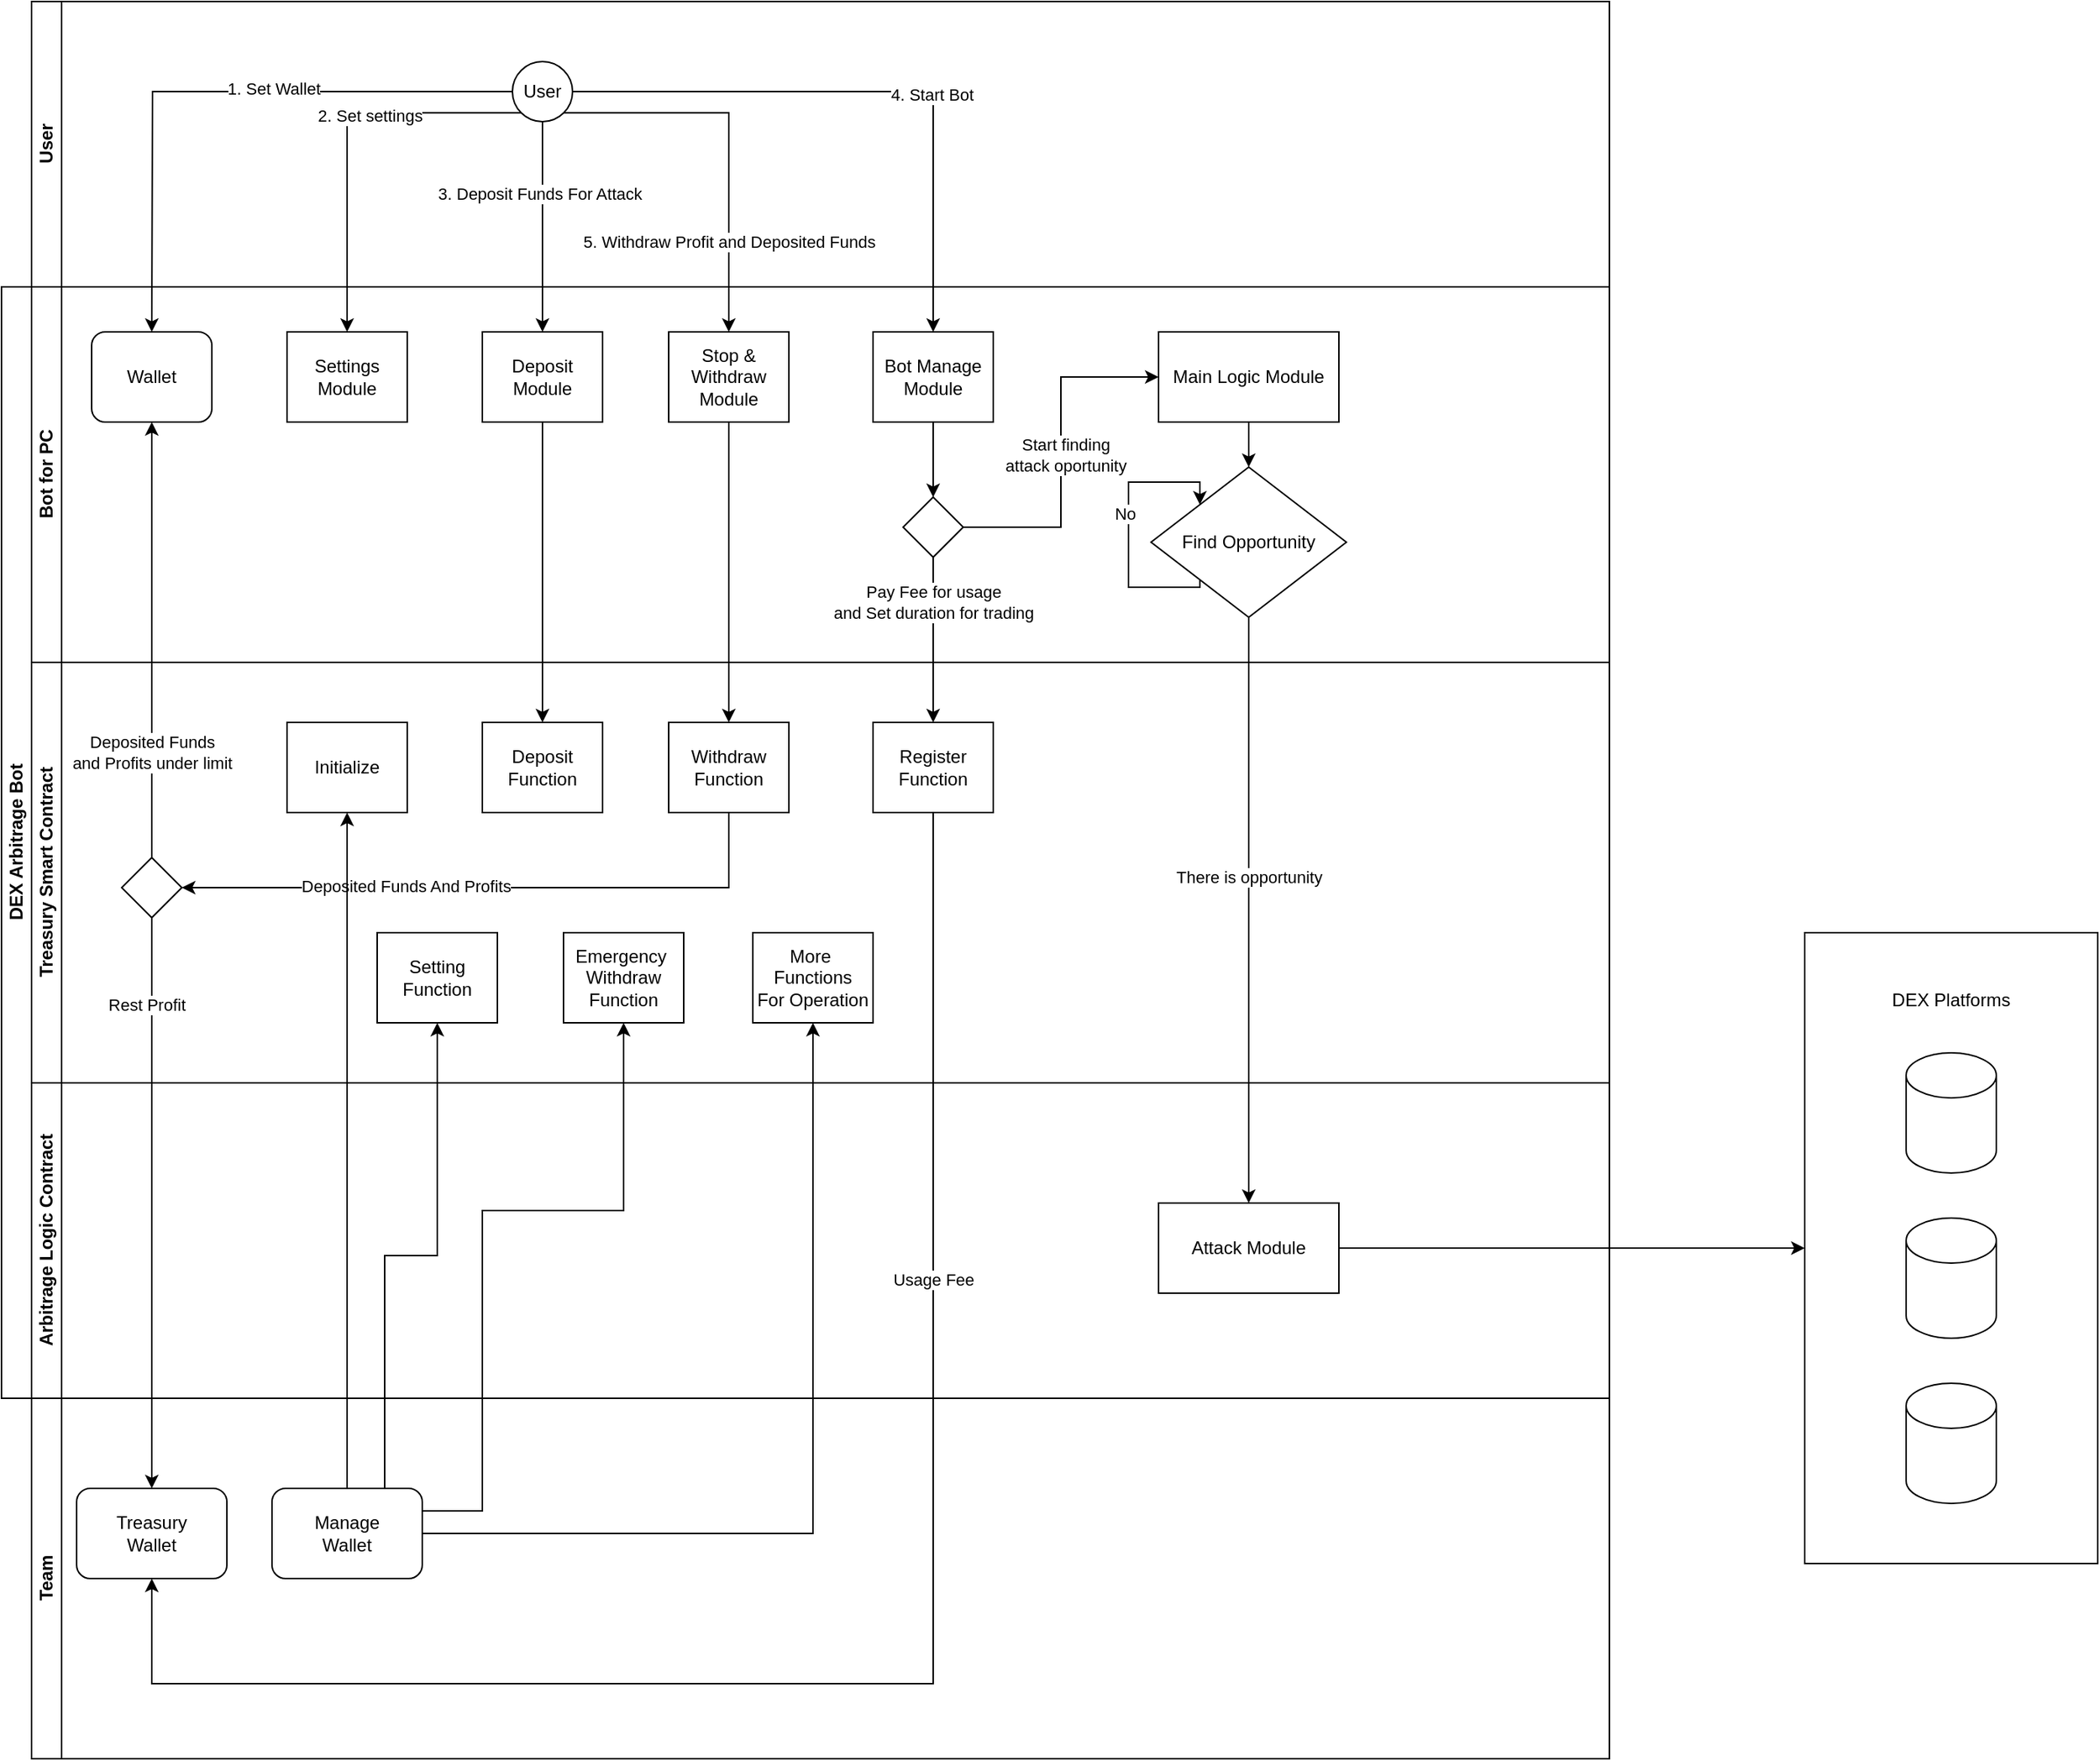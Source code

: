 <mxfile version="21.8.0" type="github">
  <diagram id="prtHgNgQTEPvFCAcTncT" name="Page-1">
    <mxGraphModel dx="1576" dy="2660" grid="1" gridSize="10" guides="1" tooltips="1" connect="1" arrows="1" fold="1" page="1" pageScale="1" pageWidth="827" pageHeight="1169" math="0" shadow="0">
      <root>
        <mxCell id="0" />
        <mxCell id="1" parent="0" />
        <mxCell id="dNxyNK7c78bLwvsdeMH5-19" value="DEX Arbitrage Bot" style="swimlane;html=1;childLayout=stackLayout;resizeParent=1;resizeParentMax=0;horizontal=0;startSize=20;horizontalStack=0;" parent="1" vertex="1">
          <mxGeometry x="70" y="70" width="1070" height="740" as="geometry" />
        </mxCell>
        <mxCell id="mO-mU0wgJN1b0pkcPdMh-35" style="edgeStyle=orthogonalEdgeStyle;rounded=0;orthogonalLoop=1;jettySize=auto;html=1;exitX=0.5;exitY=1;exitDx=0;exitDy=0;entryX=0.5;entryY=0;entryDx=0;entryDy=0;" edge="1" parent="dNxyNK7c78bLwvsdeMH5-19" source="mO-mU0wgJN1b0pkcPdMh-11" target="dNxyNK7c78bLwvsdeMH5-26">
          <mxGeometry relative="1" as="geometry" />
        </mxCell>
        <mxCell id="mO-mU0wgJN1b0pkcPdMh-36" style="edgeStyle=orthogonalEdgeStyle;rounded=0;orthogonalLoop=1;jettySize=auto;html=1;exitX=0.5;exitY=1;exitDx=0;exitDy=0;" edge="1" parent="dNxyNK7c78bLwvsdeMH5-19" source="mO-mU0wgJN1b0pkcPdMh-16" target="mO-mU0wgJN1b0pkcPdMh-28">
          <mxGeometry relative="1" as="geometry" />
        </mxCell>
        <mxCell id="mO-mU0wgJN1b0pkcPdMh-37" style="edgeStyle=orthogonalEdgeStyle;rounded=0;orthogonalLoop=1;jettySize=auto;html=1;exitX=0.5;exitY=1;exitDx=0;exitDy=0;entryX=0.5;entryY=0;entryDx=0;entryDy=0;" edge="1" parent="dNxyNK7c78bLwvsdeMH5-19" source="mO-mU0wgJN1b0pkcPdMh-68" target="mO-mU0wgJN1b0pkcPdMh-30">
          <mxGeometry relative="1" as="geometry" />
        </mxCell>
        <mxCell id="mO-mU0wgJN1b0pkcPdMh-66" value="Pay Fee for usage &lt;br&gt;and Set duration for trading" style="edgeLabel;html=1;align=center;verticalAlign=middle;resizable=0;points=[];" vertex="1" connectable="0" parent="mO-mU0wgJN1b0pkcPdMh-37">
          <mxGeometry x="0.11" y="1" relative="1" as="geometry">
            <mxPoint x="-1" y="-31" as="offset" />
          </mxGeometry>
        </mxCell>
        <mxCell id="dNxyNK7c78bLwvsdeMH5-20" value="Bot for PC" style="swimlane;html=1;startSize=20;horizontal=0;" parent="dNxyNK7c78bLwvsdeMH5-19" vertex="1">
          <mxGeometry x="20" width="1050" height="250" as="geometry" />
        </mxCell>
        <mxCell id="dNxyNK7c78bLwvsdeMH5-24" value="Settings&lt;br&gt;Module" style="rounded=0;whiteSpace=wrap;html=1;fontFamily=Helvetica;fontSize=12;fontColor=#000000;align=center;" parent="dNxyNK7c78bLwvsdeMH5-20" vertex="1">
          <mxGeometry x="170" y="30" width="80" height="60" as="geometry" />
        </mxCell>
        <mxCell id="mO-mU0wgJN1b0pkcPdMh-69" style="edgeStyle=orthogonalEdgeStyle;rounded=0;orthogonalLoop=1;jettySize=auto;html=1;exitX=0.5;exitY=1;exitDx=0;exitDy=0;entryX=0.5;entryY=0;entryDx=0;entryDy=0;" edge="1" parent="dNxyNK7c78bLwvsdeMH5-20" source="dNxyNK7c78bLwvsdeMH5-30" target="mO-mU0wgJN1b0pkcPdMh-68">
          <mxGeometry relative="1" as="geometry" />
        </mxCell>
        <mxCell id="dNxyNK7c78bLwvsdeMH5-30" value="Bot Manage&lt;br&gt;Module" style="rounded=0;whiteSpace=wrap;html=1;fontFamily=Helvetica;fontSize=12;fontColor=#000000;align=center;" parent="dNxyNK7c78bLwvsdeMH5-20" vertex="1">
          <mxGeometry x="560" y="30" width="80" height="60" as="geometry" />
        </mxCell>
        <mxCell id="mO-mU0wgJN1b0pkcPdMh-11" value="Deposit&lt;br&gt;Module" style="rounded=0;whiteSpace=wrap;html=1;fontFamily=Helvetica;fontSize=12;fontColor=#000000;align=center;" vertex="1" parent="dNxyNK7c78bLwvsdeMH5-20">
          <mxGeometry x="300" y="30" width="80" height="60" as="geometry" />
        </mxCell>
        <mxCell id="mO-mU0wgJN1b0pkcPdMh-16" value="Stop &amp;amp; Withdraw&lt;br&gt;Module" style="rounded=0;whiteSpace=wrap;html=1;fontFamily=Helvetica;fontSize=12;fontColor=#000000;align=center;" vertex="1" parent="dNxyNK7c78bLwvsdeMH5-20">
          <mxGeometry x="424" y="30" width="80" height="60" as="geometry" />
        </mxCell>
        <mxCell id="mO-mU0wgJN1b0pkcPdMh-56" value="Wallet" style="rounded=1;whiteSpace=wrap;html=1;" vertex="1" parent="dNxyNK7c78bLwvsdeMH5-20">
          <mxGeometry x="40" y="30" width="80" height="60" as="geometry" />
        </mxCell>
        <mxCell id="mO-mU0wgJN1b0pkcPdMh-80" style="edgeStyle=orthogonalEdgeStyle;rounded=0;orthogonalLoop=1;jettySize=auto;html=1;exitX=0.5;exitY=1;exitDx=0;exitDy=0;entryX=0.5;entryY=0;entryDx=0;entryDy=0;" edge="1" parent="dNxyNK7c78bLwvsdeMH5-20" source="mO-mU0wgJN1b0pkcPdMh-67" target="mO-mU0wgJN1b0pkcPdMh-79">
          <mxGeometry relative="1" as="geometry" />
        </mxCell>
        <mxCell id="mO-mU0wgJN1b0pkcPdMh-67" value="Main Logic Module" style="rounded=0;whiteSpace=wrap;html=1;" vertex="1" parent="dNxyNK7c78bLwvsdeMH5-20">
          <mxGeometry x="750" y="30" width="120" height="60" as="geometry" />
        </mxCell>
        <mxCell id="mO-mU0wgJN1b0pkcPdMh-70" style="edgeStyle=orthogonalEdgeStyle;rounded=0;orthogonalLoop=1;jettySize=auto;html=1;exitX=1;exitY=0.5;exitDx=0;exitDy=0;entryX=0;entryY=0.5;entryDx=0;entryDy=0;" edge="1" parent="dNxyNK7c78bLwvsdeMH5-20" source="mO-mU0wgJN1b0pkcPdMh-68" target="mO-mU0wgJN1b0pkcPdMh-67">
          <mxGeometry relative="1" as="geometry" />
        </mxCell>
        <mxCell id="mO-mU0wgJN1b0pkcPdMh-71" value="Start finding &lt;br&gt;attack oportunity" style="edgeLabel;html=1;align=center;verticalAlign=middle;resizable=0;points=[];" vertex="1" connectable="0" parent="mO-mU0wgJN1b0pkcPdMh-70">
          <mxGeometry x="-0.011" y="-3" relative="1" as="geometry">
            <mxPoint as="offset" />
          </mxGeometry>
        </mxCell>
        <mxCell id="mO-mU0wgJN1b0pkcPdMh-68" value="" style="rhombus;whiteSpace=wrap;html=1;fontFamily=Helvetica;fontSize=12;fontColor=#000000;align=center;" vertex="1" parent="dNxyNK7c78bLwvsdeMH5-20">
          <mxGeometry x="580" y="140" width="40" height="40" as="geometry" />
        </mxCell>
        <mxCell id="mO-mU0wgJN1b0pkcPdMh-79" value="Find Opportunity" style="rhombus;whiteSpace=wrap;html=1;fontFamily=Helvetica;fontSize=12;fontColor=#000000;align=center;" vertex="1" parent="dNxyNK7c78bLwvsdeMH5-20">
          <mxGeometry x="745" y="120" width="130" height="100" as="geometry" />
        </mxCell>
        <mxCell id="mO-mU0wgJN1b0pkcPdMh-81" style="edgeStyle=orthogonalEdgeStyle;rounded=0;orthogonalLoop=1;jettySize=auto;html=1;exitX=0;exitY=1;exitDx=0;exitDy=0;entryX=0;entryY=0;entryDx=0;entryDy=0;" edge="1" parent="dNxyNK7c78bLwvsdeMH5-20" source="mO-mU0wgJN1b0pkcPdMh-79" target="mO-mU0wgJN1b0pkcPdMh-79">
          <mxGeometry relative="1" as="geometry">
            <Array as="points">
              <mxPoint x="778" y="200" />
              <mxPoint x="730" y="200" />
              <mxPoint x="730" y="130" />
              <mxPoint x="778" y="130" />
            </Array>
          </mxGeometry>
        </mxCell>
        <mxCell id="mO-mU0wgJN1b0pkcPdMh-91" value="No&amp;nbsp;" style="edgeLabel;html=1;align=center;verticalAlign=middle;resizable=0;points=[];" vertex="1" connectable="0" parent="mO-mU0wgJN1b0pkcPdMh-81">
          <mxGeometry x="0.1" y="1" relative="1" as="geometry">
            <mxPoint as="offset" />
          </mxGeometry>
        </mxCell>
        <mxCell id="dNxyNK7c78bLwvsdeMH5-21" value="Treasury Smart Contract" style="swimlane;html=1;startSize=20;horizontal=0;" parent="dNxyNK7c78bLwvsdeMH5-19" vertex="1">
          <mxGeometry x="20" y="250" width="1050" height="280" as="geometry" />
        </mxCell>
        <mxCell id="dNxyNK7c78bLwvsdeMH5-26" value="Deposit&lt;br&gt;Function" style="rounded=0;whiteSpace=wrap;html=1;fontFamily=Helvetica;fontSize=12;fontColor=#000000;align=center;" parent="dNxyNK7c78bLwvsdeMH5-21" vertex="1">
          <mxGeometry x="300" y="40" width="80" height="60" as="geometry" />
        </mxCell>
        <mxCell id="mO-mU0wgJN1b0pkcPdMh-58" style="edgeStyle=orthogonalEdgeStyle;rounded=0;orthogonalLoop=1;jettySize=auto;html=1;entryX=1;entryY=0.5;entryDx=0;entryDy=0;" edge="1" parent="dNxyNK7c78bLwvsdeMH5-21" source="mO-mU0wgJN1b0pkcPdMh-28" target="dNxyNK7c78bLwvsdeMH5-36">
          <mxGeometry relative="1" as="geometry">
            <Array as="points">
              <mxPoint x="464" y="150" />
            </Array>
          </mxGeometry>
        </mxCell>
        <mxCell id="mO-mU0wgJN1b0pkcPdMh-62" value="Deposited Funds And Profits" style="edgeLabel;html=1;align=center;verticalAlign=middle;resizable=0;points=[];" vertex="1" connectable="0" parent="mO-mU0wgJN1b0pkcPdMh-58">
          <mxGeometry x="0.279" y="-1" relative="1" as="geometry">
            <mxPoint as="offset" />
          </mxGeometry>
        </mxCell>
        <mxCell id="mO-mU0wgJN1b0pkcPdMh-28" value="Withdraw&lt;br&gt;Function" style="rounded=0;whiteSpace=wrap;html=1;fontFamily=Helvetica;fontSize=12;fontColor=#000000;align=center;" vertex="1" parent="dNxyNK7c78bLwvsdeMH5-21">
          <mxGeometry x="424" y="40" width="80" height="60" as="geometry" />
        </mxCell>
        <mxCell id="mO-mU0wgJN1b0pkcPdMh-30" value="Register&lt;br&gt;Function" style="rounded=0;whiteSpace=wrap;html=1;fontFamily=Helvetica;fontSize=12;fontColor=#000000;align=center;" vertex="1" parent="dNxyNK7c78bLwvsdeMH5-21">
          <mxGeometry x="560" y="40" width="80" height="60" as="geometry" />
        </mxCell>
        <mxCell id="dNxyNK7c78bLwvsdeMH5-36" value="" style="rhombus;whiteSpace=wrap;html=1;fontFamily=Helvetica;fontSize=12;fontColor=#000000;align=center;" parent="dNxyNK7c78bLwvsdeMH5-21" vertex="1">
          <mxGeometry x="60" y="130" width="40" height="40" as="geometry" />
        </mxCell>
        <mxCell id="mO-mU0wgJN1b0pkcPdMh-93" value="Initialize" style="rounded=0;whiteSpace=wrap;html=1;fontFamily=Helvetica;fontSize=12;fontColor=#000000;align=center;" vertex="1" parent="dNxyNK7c78bLwvsdeMH5-21">
          <mxGeometry x="170" y="40" width="80" height="60" as="geometry" />
        </mxCell>
        <mxCell id="mO-mU0wgJN1b0pkcPdMh-94" value="Setting&lt;br&gt;Function" style="rounded=0;whiteSpace=wrap;html=1;fontFamily=Helvetica;fontSize=12;fontColor=#000000;align=center;" vertex="1" parent="dNxyNK7c78bLwvsdeMH5-21">
          <mxGeometry x="230" y="180" width="80" height="60" as="geometry" />
        </mxCell>
        <mxCell id="mO-mU0wgJN1b0pkcPdMh-95" value="Emergency&amp;nbsp;&lt;br&gt;Withdraw&lt;br&gt;Function" style="rounded=0;whiteSpace=wrap;html=1;fontFamily=Helvetica;fontSize=12;fontColor=#000000;align=center;" vertex="1" parent="dNxyNK7c78bLwvsdeMH5-21">
          <mxGeometry x="354" y="180" width="80" height="60" as="geometry" />
        </mxCell>
        <mxCell id="mO-mU0wgJN1b0pkcPdMh-96" value="More&amp;nbsp; Functions&lt;br&gt;For Operation" style="rounded=0;whiteSpace=wrap;html=1;fontFamily=Helvetica;fontSize=12;fontColor=#000000;align=center;" vertex="1" parent="dNxyNK7c78bLwvsdeMH5-21">
          <mxGeometry x="480" y="180" width="80" height="60" as="geometry" />
        </mxCell>
        <mxCell id="dNxyNK7c78bLwvsdeMH5-22" value="Arbitrage Logic Contract" style="swimlane;html=1;startSize=20;horizontal=0;" parent="dNxyNK7c78bLwvsdeMH5-19" vertex="1">
          <mxGeometry x="20" y="530" width="1050" height="210" as="geometry" />
        </mxCell>
        <mxCell id="mO-mU0wgJN1b0pkcPdMh-82" value="Attack Module" style="rounded=0;whiteSpace=wrap;html=1;" vertex="1" parent="dNxyNK7c78bLwvsdeMH5-22">
          <mxGeometry x="750" y="80" width="120" height="60" as="geometry" />
        </mxCell>
        <mxCell id="mO-mU0wgJN1b0pkcPdMh-60" style="edgeStyle=orthogonalEdgeStyle;rounded=0;orthogonalLoop=1;jettySize=auto;html=1;entryX=0.5;entryY=1;entryDx=0;entryDy=0;exitX=0.5;exitY=0;exitDx=0;exitDy=0;" edge="1" parent="dNxyNK7c78bLwvsdeMH5-19" source="dNxyNK7c78bLwvsdeMH5-36" target="mO-mU0wgJN1b0pkcPdMh-56">
          <mxGeometry relative="1" as="geometry">
            <mxPoint x="120" y="300" as="sourcePoint" />
            <mxPoint x="100.5" y="110" as="targetPoint" />
          </mxGeometry>
        </mxCell>
        <mxCell id="mO-mU0wgJN1b0pkcPdMh-64" value="Deposited Funds &lt;br&gt;and Profits under limit" style="edgeLabel;html=1;align=center;verticalAlign=middle;resizable=0;points=[];" vertex="1" connectable="0" parent="mO-mU0wgJN1b0pkcPdMh-60">
          <mxGeometry x="-0.184" y="2" relative="1" as="geometry">
            <mxPoint x="2" y="48" as="offset" />
          </mxGeometry>
        </mxCell>
        <mxCell id="mO-mU0wgJN1b0pkcPdMh-83" style="edgeStyle=orthogonalEdgeStyle;rounded=0;orthogonalLoop=1;jettySize=auto;html=1;exitX=0.5;exitY=1;exitDx=0;exitDy=0;" edge="1" parent="dNxyNK7c78bLwvsdeMH5-19" source="mO-mU0wgJN1b0pkcPdMh-79" target="mO-mU0wgJN1b0pkcPdMh-82">
          <mxGeometry relative="1" as="geometry" />
        </mxCell>
        <mxCell id="mO-mU0wgJN1b0pkcPdMh-92" value="There is opportunity" style="edgeLabel;html=1;align=center;verticalAlign=middle;resizable=0;points=[];" vertex="1" connectable="0" parent="mO-mU0wgJN1b0pkcPdMh-83">
          <mxGeometry x="-0.115" relative="1" as="geometry">
            <mxPoint as="offset" />
          </mxGeometry>
        </mxCell>
        <mxCell id="mO-mU0wgJN1b0pkcPdMh-3" value="User" style="swimlane;html=1;startSize=20;horizontal=0;" vertex="1" parent="1">
          <mxGeometry x="90" y="-120" width="1050" height="190" as="geometry" />
        </mxCell>
        <mxCell id="mO-mU0wgJN1b0pkcPdMh-5" value="User" style="ellipse;whiteSpace=wrap;html=1;" vertex="1" parent="mO-mU0wgJN1b0pkcPdMh-3">
          <mxGeometry x="320" y="40" width="40" height="40" as="geometry" />
        </mxCell>
        <mxCell id="mO-mU0wgJN1b0pkcPdMh-19" style="edgeStyle=orthogonalEdgeStyle;rounded=0;orthogonalLoop=1;jettySize=auto;html=1;exitX=0;exitY=1;exitDx=0;exitDy=0;entryX=0.5;entryY=0;entryDx=0;entryDy=0;" edge="1" parent="1" source="mO-mU0wgJN1b0pkcPdMh-5" target="dNxyNK7c78bLwvsdeMH5-24">
          <mxGeometry relative="1" as="geometry" />
        </mxCell>
        <mxCell id="mO-mU0wgJN1b0pkcPdMh-46" value="2. Set settings" style="edgeLabel;html=1;align=center;verticalAlign=middle;resizable=0;points=[];" vertex="1" connectable="0" parent="mO-mU0wgJN1b0pkcPdMh-19">
          <mxGeometry x="-0.229" y="2" relative="1" as="geometry">
            <mxPoint as="offset" />
          </mxGeometry>
        </mxCell>
        <mxCell id="mO-mU0wgJN1b0pkcPdMh-21" style="edgeStyle=orthogonalEdgeStyle;rounded=0;orthogonalLoop=1;jettySize=auto;html=1;exitX=0.5;exitY=1;exitDx=0;exitDy=0;entryX=0.5;entryY=0;entryDx=0;entryDy=0;" edge="1" parent="1" source="mO-mU0wgJN1b0pkcPdMh-5" target="mO-mU0wgJN1b0pkcPdMh-11">
          <mxGeometry relative="1" as="geometry">
            <Array as="points">
              <mxPoint x="430" y="60" />
              <mxPoint x="430" y="60" />
            </Array>
          </mxGeometry>
        </mxCell>
        <mxCell id="mO-mU0wgJN1b0pkcPdMh-47" value="3. Deposit Funds For Attack" style="edgeLabel;html=1;align=center;verticalAlign=middle;resizable=0;points=[];" vertex="1" connectable="0" parent="mO-mU0wgJN1b0pkcPdMh-21">
          <mxGeometry x="-0.315" y="-2" relative="1" as="geometry">
            <mxPoint as="offset" />
          </mxGeometry>
        </mxCell>
        <mxCell id="mO-mU0wgJN1b0pkcPdMh-25" style="edgeStyle=orthogonalEdgeStyle;rounded=0;orthogonalLoop=1;jettySize=auto;html=1;exitX=1;exitY=1;exitDx=0;exitDy=0;entryX=0.5;entryY=0;entryDx=0;entryDy=0;" edge="1" parent="1" source="mO-mU0wgJN1b0pkcPdMh-5" target="mO-mU0wgJN1b0pkcPdMh-16">
          <mxGeometry relative="1" as="geometry">
            <Array as="points">
              <mxPoint x="554" y="-46" />
            </Array>
          </mxGeometry>
        </mxCell>
        <mxCell id="mO-mU0wgJN1b0pkcPdMh-48" value="5. Withdraw Profit and Deposited Funds" style="edgeLabel;html=1;align=center;verticalAlign=middle;resizable=0;points=[];" vertex="1" connectable="0" parent="mO-mU0wgJN1b0pkcPdMh-25">
          <mxGeometry x="0.357" relative="1" as="geometry">
            <mxPoint y="22" as="offset" />
          </mxGeometry>
        </mxCell>
        <mxCell id="mO-mU0wgJN1b0pkcPdMh-27" style="edgeStyle=orthogonalEdgeStyle;rounded=0;orthogonalLoop=1;jettySize=auto;html=1;exitX=1;exitY=0.5;exitDx=0;exitDy=0;entryX=0.5;entryY=0;entryDx=0;entryDy=0;" edge="1" parent="1" source="mO-mU0wgJN1b0pkcPdMh-5" target="dNxyNK7c78bLwvsdeMH5-30">
          <mxGeometry relative="1" as="geometry">
            <Array as="points">
              <mxPoint x="690" y="-60" />
            </Array>
          </mxGeometry>
        </mxCell>
        <mxCell id="mO-mU0wgJN1b0pkcPdMh-49" value="4. Start Bot" style="edgeLabel;html=1;align=center;verticalAlign=middle;resizable=0;points=[];" vertex="1" connectable="0" parent="mO-mU0wgJN1b0pkcPdMh-27">
          <mxGeometry x="0.194" y="-2" relative="1" as="geometry">
            <mxPoint as="offset" />
          </mxGeometry>
        </mxCell>
        <mxCell id="mO-mU0wgJN1b0pkcPdMh-44" style="edgeStyle=orthogonalEdgeStyle;rounded=0;orthogonalLoop=1;jettySize=auto;html=1;exitX=0;exitY=0.5;exitDx=0;exitDy=0;entryX=0.5;entryY=0;entryDx=0;entryDy=0;" edge="1" parent="1" source="mO-mU0wgJN1b0pkcPdMh-5">
          <mxGeometry relative="1" as="geometry">
            <mxPoint x="170.0" y="100" as="targetPoint" />
          </mxGeometry>
        </mxCell>
        <mxCell id="mO-mU0wgJN1b0pkcPdMh-45" value="1. Set Wallet" style="edgeLabel;html=1;align=center;verticalAlign=middle;resizable=0;points=[];" vertex="1" connectable="0" parent="mO-mU0wgJN1b0pkcPdMh-44">
          <mxGeometry x="-0.202" y="-2" relative="1" as="geometry">
            <mxPoint as="offset" />
          </mxGeometry>
        </mxCell>
        <mxCell id="mO-mU0wgJN1b0pkcPdMh-53" value="Team" style="swimlane;html=1;startSize=20;horizontal=0;" vertex="1" parent="1">
          <mxGeometry x="90" y="810" width="1050" height="240" as="geometry" />
        </mxCell>
        <mxCell id="mO-mU0wgJN1b0pkcPdMh-55" value="Treasury &lt;br&gt;Wallet" style="rounded=1;whiteSpace=wrap;html=1;" vertex="1" parent="mO-mU0wgJN1b0pkcPdMh-53">
          <mxGeometry x="30" y="60" width="100" height="60" as="geometry" />
        </mxCell>
        <mxCell id="mO-mU0wgJN1b0pkcPdMh-97" value="Manage &lt;br&gt;Wallet" style="rounded=1;whiteSpace=wrap;html=1;" vertex="1" parent="mO-mU0wgJN1b0pkcPdMh-53">
          <mxGeometry x="160" y="60" width="100" height="60" as="geometry" />
        </mxCell>
        <mxCell id="mO-mU0wgJN1b0pkcPdMh-74" style="edgeStyle=orthogonalEdgeStyle;rounded=0;orthogonalLoop=1;jettySize=auto;html=1;exitX=0.5;exitY=1;exitDx=0;exitDy=0;entryX=0.5;entryY=0;entryDx=0;entryDy=0;" edge="1" parent="1" source="dNxyNK7c78bLwvsdeMH5-36" target="mO-mU0wgJN1b0pkcPdMh-55">
          <mxGeometry relative="1" as="geometry" />
        </mxCell>
        <mxCell id="mO-mU0wgJN1b0pkcPdMh-75" value="Rest Profit&amp;nbsp;" style="edgeLabel;html=1;align=center;verticalAlign=middle;resizable=0;points=[];" vertex="1" connectable="0" parent="mO-mU0wgJN1b0pkcPdMh-74">
          <mxGeometry x="-0.698" y="-2" relative="1" as="geometry">
            <mxPoint as="offset" />
          </mxGeometry>
        </mxCell>
        <mxCell id="mO-mU0wgJN1b0pkcPdMh-76" style="edgeStyle=orthogonalEdgeStyle;rounded=0;orthogonalLoop=1;jettySize=auto;html=1;exitX=0.5;exitY=1;exitDx=0;exitDy=0;entryX=0.5;entryY=1;entryDx=0;entryDy=0;" edge="1" parent="1" source="mO-mU0wgJN1b0pkcPdMh-30" target="mO-mU0wgJN1b0pkcPdMh-55">
          <mxGeometry relative="1" as="geometry">
            <Array as="points">
              <mxPoint x="690" y="1000" />
              <mxPoint x="170" y="1000" />
            </Array>
          </mxGeometry>
        </mxCell>
        <mxCell id="mO-mU0wgJN1b0pkcPdMh-77" value="Usage Fee" style="edgeLabel;html=1;align=center;verticalAlign=middle;resizable=0;points=[];" vertex="1" connectable="0" parent="mO-mU0wgJN1b0pkcPdMh-76">
          <mxGeometry x="-0.469" relative="1" as="geometry">
            <mxPoint as="offset" />
          </mxGeometry>
        </mxCell>
        <mxCell id="mO-mU0wgJN1b0pkcPdMh-88" style="edgeStyle=orthogonalEdgeStyle;rounded=0;orthogonalLoop=1;jettySize=auto;html=1;exitX=1;exitY=0.5;exitDx=0;exitDy=0;entryX=0;entryY=0.5;entryDx=0;entryDy=0;" edge="1" parent="1" source="mO-mU0wgJN1b0pkcPdMh-82" target="mO-mU0wgJN1b0pkcPdMh-87">
          <mxGeometry relative="1" as="geometry" />
        </mxCell>
        <mxCell id="mO-mU0wgJN1b0pkcPdMh-90" value="" style="group" vertex="1" connectable="0" parent="1">
          <mxGeometry x="1270" y="500" width="195" height="420" as="geometry" />
        </mxCell>
        <mxCell id="mO-mU0wgJN1b0pkcPdMh-87" value="DEX Platforms&lt;br&gt;&lt;br&gt;&lt;br&gt;&lt;br&gt;&lt;br&gt;&lt;br&gt;&lt;br&gt;&lt;br&gt;&lt;br&gt;&lt;br&gt;&lt;br&gt;&lt;br&gt;&lt;br&gt;&lt;br&gt;&lt;br&gt;&lt;br&gt;&lt;br&gt;&lt;br&gt;&lt;br&gt;&lt;br&gt;&lt;br&gt;&lt;br&gt;&lt;br&gt;&lt;br&gt;" style="rounded=0;whiteSpace=wrap;html=1;" vertex="1" parent="mO-mU0wgJN1b0pkcPdMh-90">
          <mxGeometry width="195" height="420" as="geometry" />
        </mxCell>
        <mxCell id="mO-mU0wgJN1b0pkcPdMh-84" value="" style="shape=cylinder3;whiteSpace=wrap;html=1;boundedLbl=1;backgroundOutline=1;size=15;" vertex="1" parent="mO-mU0wgJN1b0pkcPdMh-90">
          <mxGeometry x="67.5" y="190" width="60" height="80" as="geometry" />
        </mxCell>
        <mxCell id="mO-mU0wgJN1b0pkcPdMh-85" value="" style="shape=cylinder3;whiteSpace=wrap;html=1;boundedLbl=1;backgroundOutline=1;size=15;container=0;" vertex="1" parent="mO-mU0wgJN1b0pkcPdMh-90">
          <mxGeometry x="67.5" y="80" width="60" height="80" as="geometry" />
        </mxCell>
        <mxCell id="mO-mU0wgJN1b0pkcPdMh-86" value="" style="shape=cylinder3;whiteSpace=wrap;html=1;boundedLbl=1;backgroundOutline=1;size=15;" vertex="1" parent="mO-mU0wgJN1b0pkcPdMh-90">
          <mxGeometry x="67.5" y="300" width="60" height="80" as="geometry" />
        </mxCell>
        <mxCell id="mO-mU0wgJN1b0pkcPdMh-98" style="edgeStyle=orthogonalEdgeStyle;rounded=0;orthogonalLoop=1;jettySize=auto;html=1;exitX=0.5;exitY=0;exitDx=0;exitDy=0;entryX=0.5;entryY=1;entryDx=0;entryDy=0;" edge="1" parent="1" source="mO-mU0wgJN1b0pkcPdMh-97" target="mO-mU0wgJN1b0pkcPdMh-93">
          <mxGeometry relative="1" as="geometry" />
        </mxCell>
        <mxCell id="mO-mU0wgJN1b0pkcPdMh-99" style="edgeStyle=orthogonalEdgeStyle;rounded=0;orthogonalLoop=1;jettySize=auto;html=1;exitX=0.75;exitY=0;exitDx=0;exitDy=0;entryX=0.5;entryY=1;entryDx=0;entryDy=0;" edge="1" parent="1" source="mO-mU0wgJN1b0pkcPdMh-97" target="mO-mU0wgJN1b0pkcPdMh-94">
          <mxGeometry relative="1" as="geometry" />
        </mxCell>
        <mxCell id="mO-mU0wgJN1b0pkcPdMh-100" style="edgeStyle=orthogonalEdgeStyle;rounded=0;orthogonalLoop=1;jettySize=auto;html=1;exitX=1;exitY=0.25;exitDx=0;exitDy=0;entryX=0.5;entryY=1;entryDx=0;entryDy=0;" edge="1" parent="1" source="mO-mU0wgJN1b0pkcPdMh-97" target="mO-mU0wgJN1b0pkcPdMh-95">
          <mxGeometry relative="1" as="geometry">
            <Array as="points">
              <mxPoint x="390" y="885" />
              <mxPoint x="390" y="685" />
              <mxPoint x="484" y="685" />
            </Array>
          </mxGeometry>
        </mxCell>
        <mxCell id="mO-mU0wgJN1b0pkcPdMh-101" style="edgeStyle=orthogonalEdgeStyle;rounded=0;orthogonalLoop=1;jettySize=auto;html=1;exitX=1;exitY=0.5;exitDx=0;exitDy=0;entryX=0.5;entryY=1;entryDx=0;entryDy=0;" edge="1" parent="1" source="mO-mU0wgJN1b0pkcPdMh-97" target="mO-mU0wgJN1b0pkcPdMh-96">
          <mxGeometry relative="1" as="geometry" />
        </mxCell>
      </root>
    </mxGraphModel>
  </diagram>
</mxfile>
